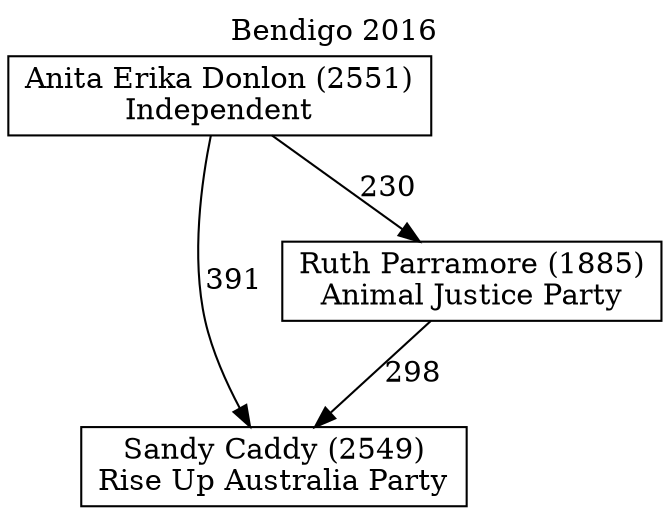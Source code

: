 // House preference flow
digraph "Sandy Caddy (2549)_Bendigo_2016" {
	graph [label="Bendigo 2016" labelloc=t mclimit=10]
	node [shape=box]
	"Sandy Caddy (2549)" [label="Sandy Caddy (2549)
Rise Up Australia Party"]
	"Ruth Parramore (1885)" [label="Ruth Parramore (1885)
Animal Justice Party"]
	"Anita Erika Donlon (2551)" [label="Anita Erika Donlon (2551)
Independent"]
	"Ruth Parramore (1885)" -> "Sandy Caddy (2549)" [label=298]
	"Anita Erika Donlon (2551)" -> "Ruth Parramore (1885)" [label=230]
	"Anita Erika Donlon (2551)" -> "Sandy Caddy (2549)" [label=391]
}
